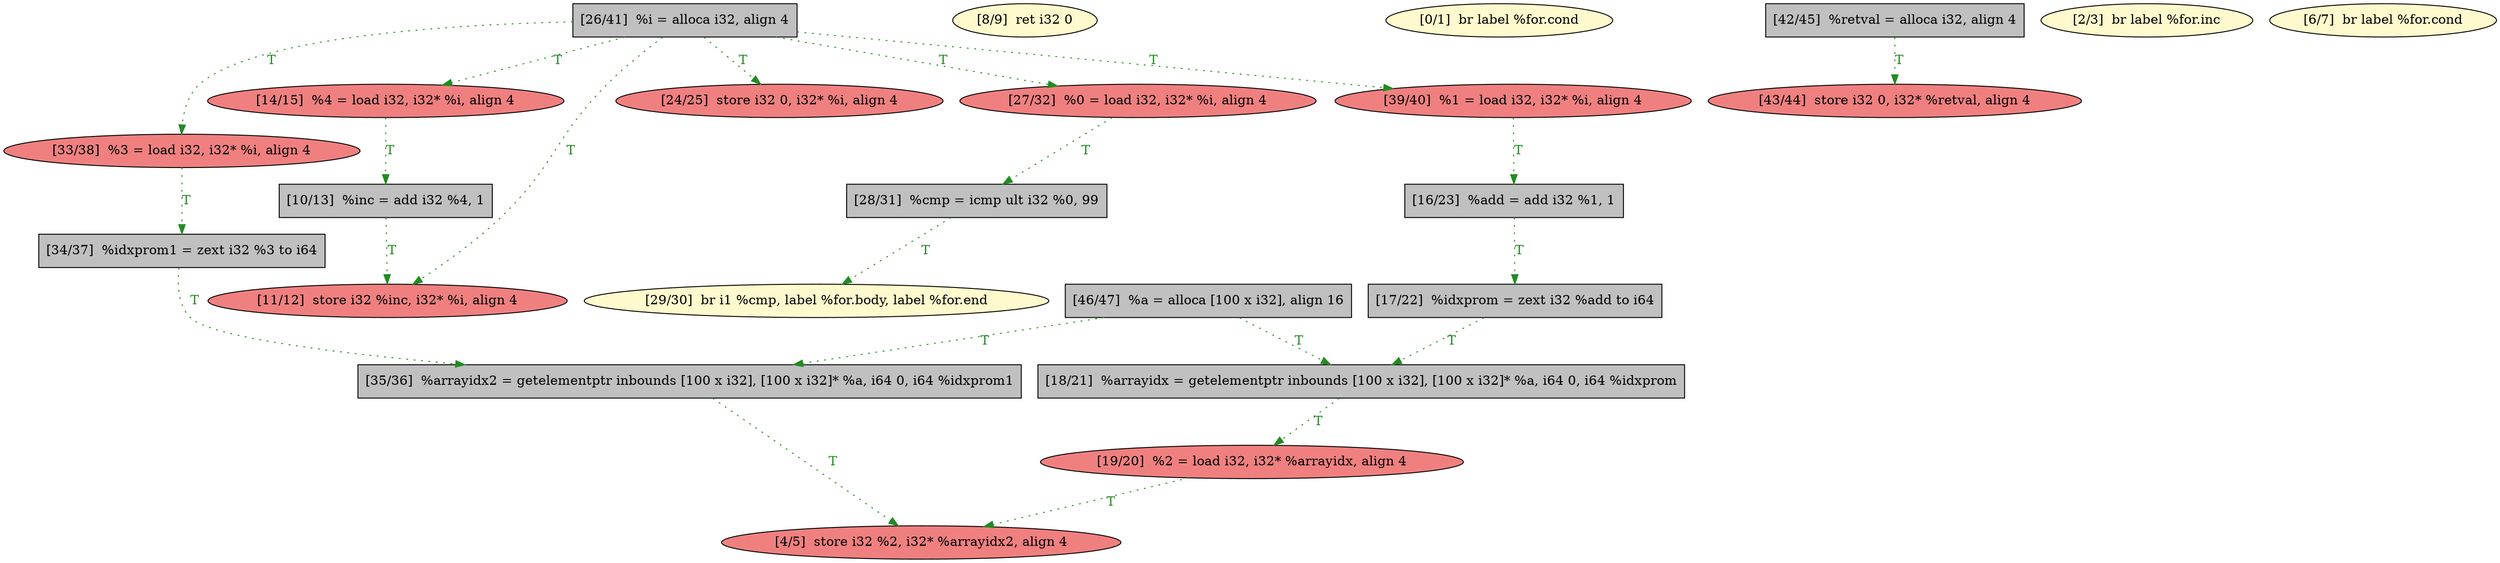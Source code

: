 
digraph G {


node47 [fillcolor=grey,label="[34/37]  %idxprom1 = zext i32 %3 to i64",shape=rectangle,style=filled ]
node46 [fillcolor=lightcoral,label="[33/38]  %3 = load i32, i32* %i, align 4",shape=ellipse,style=filled ]
node45 [fillcolor=lemonchiffon,label="[29/30]  br i1 %cmp, label %for.body, label %for.end",shape=ellipse,style=filled ]
node44 [fillcolor=lightcoral,label="[11/12]  store i32 %inc, i32* %i, align 4",shape=ellipse,style=filled ]
node42 [fillcolor=grey,label="[35/36]  %arrayidx2 = getelementptr inbounds [100 x i32], [100 x i32]* %a, i64 0, i64 %idxprom1",shape=rectangle,style=filled ]
node40 [fillcolor=grey,label="[17/22]  %idxprom = zext i32 %add to i64",shape=rectangle,style=filled ]
node29 [fillcolor=grey,label="[10/13]  %inc = add i32 %4, 1",shape=rectangle,style=filled ]
node33 [fillcolor=grey,label="[26/41]  %i = alloca i32, align 4",shape=rectangle,style=filled ]
node28 [fillcolor=lemonchiffon,label="[8/9]  ret i32 0",shape=ellipse,style=filled ]
node26 [fillcolor=lightcoral,label="[4/5]  store i32 %2, i32* %arrayidx2, align 4",shape=ellipse,style=filled ]
node24 [fillcolor=lemonchiffon,label="[0/1]  br label %for.cond",shape=ellipse,style=filled ]
node35 [fillcolor=lightcoral,label="[43/44]  store i32 0, i32* %retval, align 4",shape=ellipse,style=filled ]
node25 [fillcolor=lemonchiffon,label="[2/3]  br label %for.inc",shape=ellipse,style=filled ]
node30 [fillcolor=lightcoral,label="[14/15]  %4 = load i32, i32* %i, align 4",shape=ellipse,style=filled ]
node32 [fillcolor=lightcoral,label="[24/25]  store i32 0, i32* %i, align 4",shape=ellipse,style=filled ]
node38 [fillcolor=grey,label="[28/31]  %cmp = icmp ult i32 %0, 99",shape=rectangle,style=filled ]
node39 [fillcolor=lightcoral,label="[27/32]  %0 = load i32, i32* %i, align 4",shape=ellipse,style=filled ]
node31 [fillcolor=grey,label="[16/23]  %add = add i32 %1, 1",shape=rectangle,style=filled ]
node27 [fillcolor=lemonchiffon,label="[6/7]  br label %for.cond",shape=ellipse,style=filled ]
node36 [fillcolor=grey,label="[46/47]  %a = alloca [100 x i32], align 16",shape=rectangle,style=filled ]
node34 [fillcolor=grey,label="[42/45]  %retval = alloca i32, align 4",shape=rectangle,style=filled ]
node43 [fillcolor=grey,label="[18/21]  %arrayidx = getelementptr inbounds [100 x i32], [100 x i32]* %a, i64 0, i64 %idxprom",shape=rectangle,style=filled ]
node41 [fillcolor=lightcoral,label="[39/40]  %1 = load i32, i32* %i, align 4",shape=ellipse,style=filled ]
node37 [fillcolor=lightcoral,label="[19/20]  %2 = load i32, i32* %arrayidx, align 4",shape=ellipse,style=filled ]

node37->node26 [style=dotted,color=forestgreen,label="T",fontcolor=forestgreen ]
node41->node31 [style=dotted,color=forestgreen,label="T",fontcolor=forestgreen ]
node33->node30 [style=dotted,color=forestgreen,label="T",fontcolor=forestgreen ]
node46->node47 [style=dotted,color=forestgreen,label="T",fontcolor=forestgreen ]
node33->node46 [style=dotted,color=forestgreen,label="T",fontcolor=forestgreen ]
node47->node42 [style=dotted,color=forestgreen,label="T",fontcolor=forestgreen ]
node33->node44 [style=dotted,color=forestgreen,label="T",fontcolor=forestgreen ]
node34->node35 [style=dotted,color=forestgreen,label="T",fontcolor=forestgreen ]
node43->node37 [style=dotted,color=forestgreen,label="T",fontcolor=forestgreen ]
node30->node29 [style=dotted,color=forestgreen,label="T",fontcolor=forestgreen ]
node42->node26 [style=dotted,color=forestgreen,label="T",fontcolor=forestgreen ]
node33->node39 [style=dotted,color=forestgreen,label="T",fontcolor=forestgreen ]
node39->node38 [style=dotted,color=forestgreen,label="T",fontcolor=forestgreen ]
node36->node42 [style=dotted,color=forestgreen,label="T",fontcolor=forestgreen ]
node33->node41 [style=dotted,color=forestgreen,label="T",fontcolor=forestgreen ]
node33->node32 [style=dotted,color=forestgreen,label="T",fontcolor=forestgreen ]
node29->node44 [style=dotted,color=forestgreen,label="T",fontcolor=forestgreen ]
node36->node43 [style=dotted,color=forestgreen,label="T",fontcolor=forestgreen ]
node31->node40 [style=dotted,color=forestgreen,label="T",fontcolor=forestgreen ]
node40->node43 [style=dotted,color=forestgreen,label="T",fontcolor=forestgreen ]
node38->node45 [style=dotted,color=forestgreen,label="T",fontcolor=forestgreen ]


}
